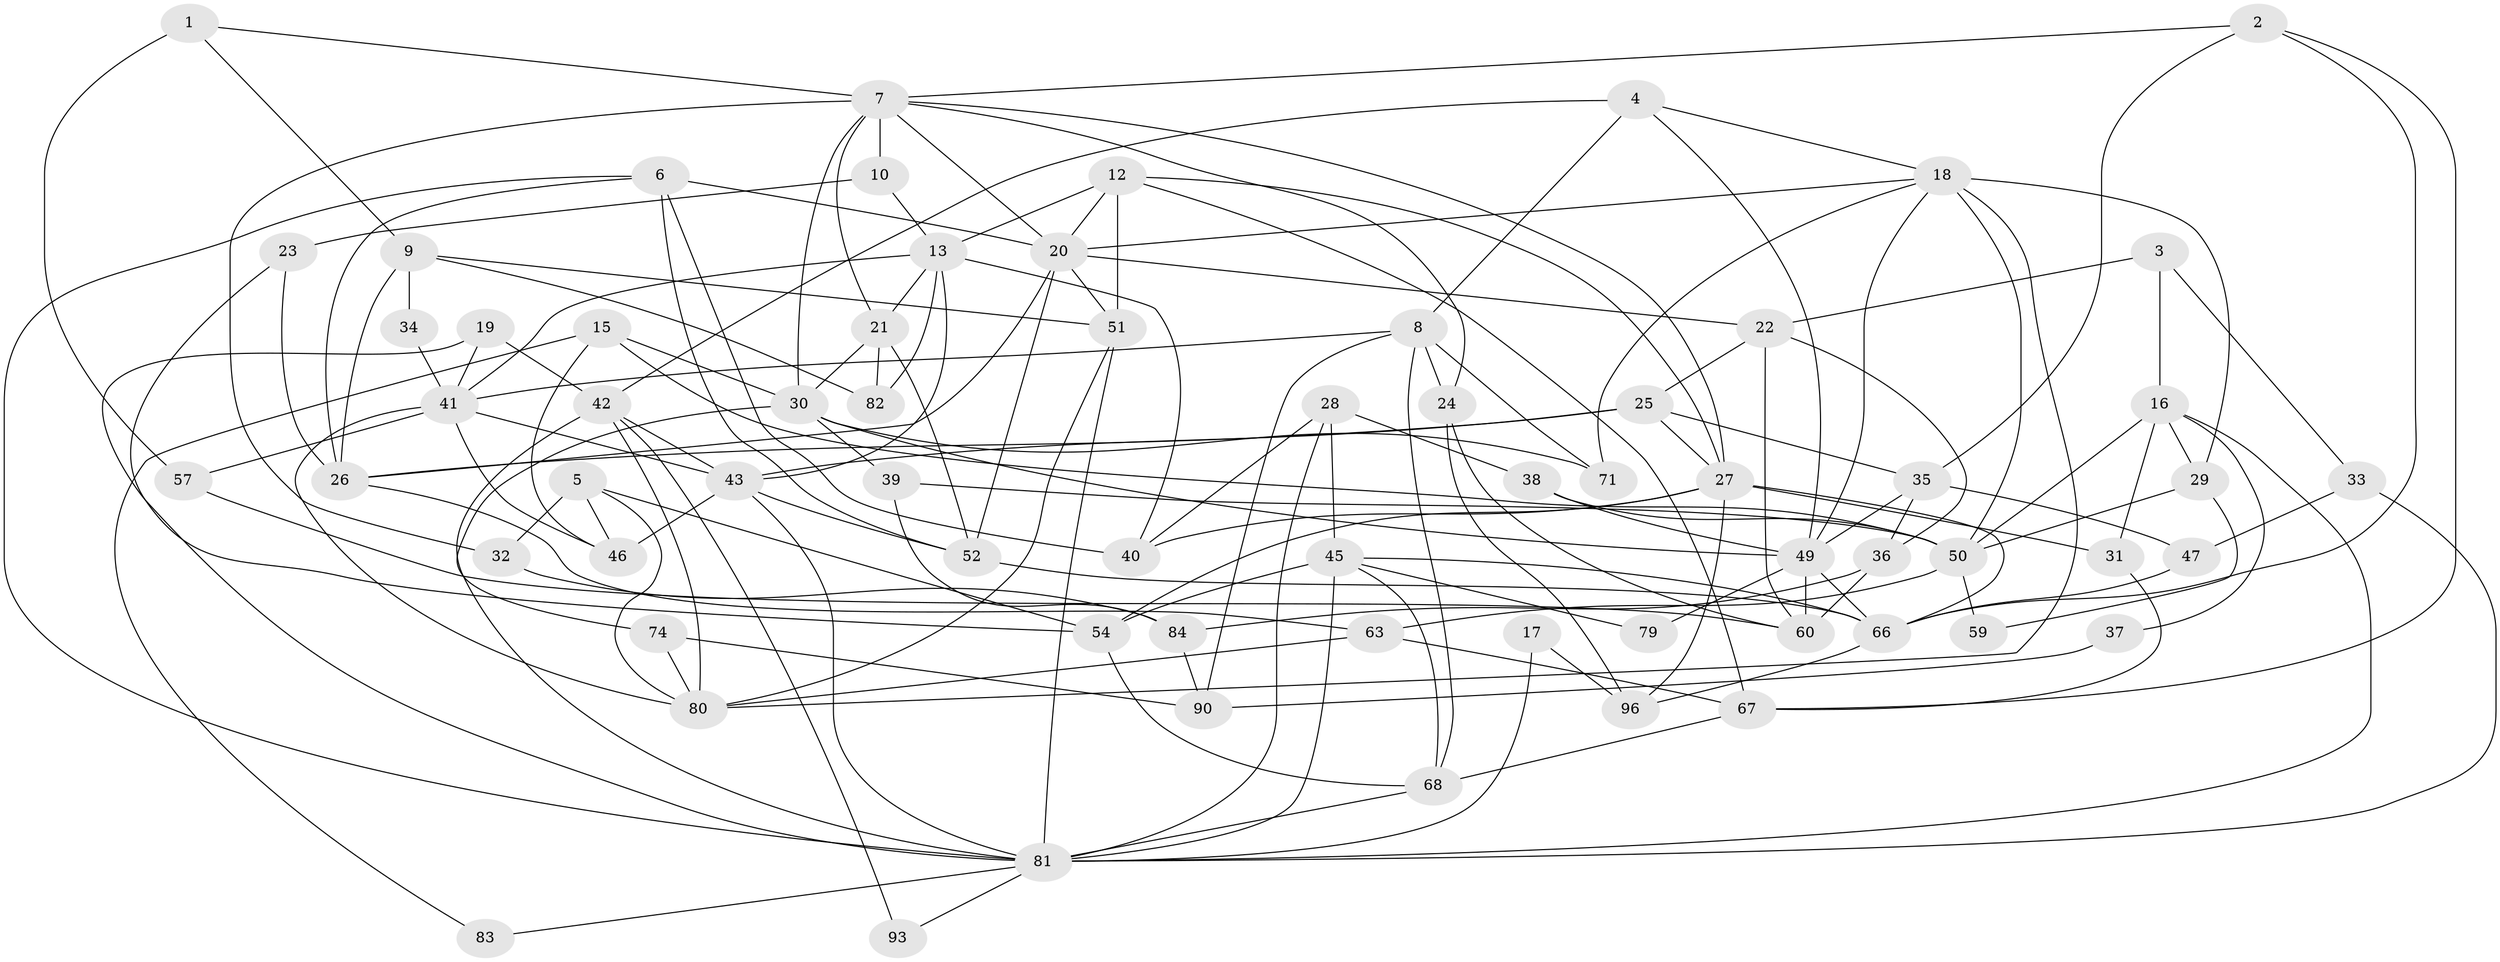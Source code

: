 // Generated by graph-tools (version 1.1) at 2025/52/02/27/25 19:52:01]
// undirected, 67 vertices, 157 edges
graph export_dot {
graph [start="1"]
  node [color=gray90,style=filled];
  1;
  2;
  3;
  4;
  5 [super="+48"];
  6;
  7 [super="+14"];
  8 [super="+64"];
  9 [super="+58"];
  10 [super="+11"];
  12;
  13;
  15;
  16 [super="+86"];
  17;
  18 [super="+44"];
  19;
  20 [super="+85"];
  21;
  22;
  23;
  24 [super="+53"];
  25 [super="+65"];
  26 [super="+62"];
  27 [super="+77"];
  28;
  29;
  30 [super="+55"];
  31;
  32;
  33;
  34;
  35;
  36;
  37;
  38 [super="+92"];
  39;
  40 [super="+94"];
  41 [super="+89"];
  42 [super="+75"];
  43 [super="+70"];
  45 [super="+76"];
  46;
  47 [super="+72"];
  49 [super="+88"];
  50 [super="+95"];
  51 [super="+56"];
  52 [super="+69"];
  54;
  57;
  59;
  60 [super="+61"];
  63;
  66 [super="+78"];
  67;
  68 [super="+73"];
  71;
  74;
  79;
  80 [super="+91"];
  81 [super="+87"];
  82;
  83;
  84;
  90;
  93;
  96;
  1 -- 57;
  1 -- 9;
  1 -- 7;
  2 -- 67;
  2 -- 35;
  2 -- 7;
  2 -- 66;
  3 -- 16;
  3 -- 22;
  3 -- 33;
  4 -- 8;
  4 -- 42;
  4 -- 18;
  4 -- 49;
  5 -- 46;
  5 -- 32;
  5 -- 80;
  5 -- 54;
  6 -- 81;
  6 -- 20;
  6 -- 40;
  6 -- 26;
  6 -- 52;
  7 -- 30;
  7 -- 21;
  7 -- 32;
  7 -- 24;
  7 -- 10;
  7 -- 27;
  7 -- 20;
  8 -- 90;
  8 -- 24;
  8 -- 41;
  8 -- 68;
  8 -- 71;
  9 -- 82;
  9 -- 26;
  9 -- 51;
  9 -- 34;
  10 -- 13;
  10 -- 23 [weight=2];
  12 -- 20;
  12 -- 27;
  12 -- 13;
  12 -- 51;
  12 -- 67;
  13 -- 21;
  13 -- 40;
  13 -- 41;
  13 -- 82;
  13 -- 43;
  15 -- 30;
  15 -- 46;
  15 -- 83;
  15 -- 50;
  16 -- 31;
  16 -- 50 [weight=2];
  16 -- 81;
  16 -- 37;
  16 -- 29;
  17 -- 96;
  17 -- 81;
  18 -- 29;
  18 -- 71;
  18 -- 50 [weight=2];
  18 -- 80;
  18 -- 49;
  18 -- 20;
  19 -- 42;
  19 -- 81;
  19 -- 41;
  20 -- 51;
  20 -- 26;
  20 -- 52;
  20 -- 22;
  21 -- 52;
  21 -- 30;
  21 -- 82;
  22 -- 36;
  22 -- 60;
  22 -- 25;
  23 -- 54;
  23 -- 26;
  24 -- 96;
  24 -- 60;
  25 -- 26;
  25 -- 35;
  25 -- 43;
  25 -- 27;
  26 -- 63;
  27 -- 96;
  27 -- 54;
  27 -- 40;
  27 -- 31;
  27 -- 66;
  28 -- 81;
  28 -- 38;
  28 -- 45;
  28 -- 40;
  29 -- 59;
  29 -- 50;
  30 -- 74;
  30 -- 71;
  30 -- 39;
  30 -- 49;
  31 -- 67;
  32 -- 84;
  33 -- 81;
  33 -- 47;
  34 -- 41;
  35 -- 49;
  35 -- 36;
  35 -- 47 [weight=2];
  36 -- 60;
  36 -- 84;
  37 -- 90;
  38 -- 50;
  38 -- 49;
  39 -- 84;
  39 -- 50;
  41 -- 46;
  41 -- 57;
  41 -- 43;
  41 -- 80;
  42 -- 43;
  42 -- 80;
  42 -- 81;
  42 -- 93;
  43 -- 52;
  43 -- 81;
  43 -- 46;
  45 -- 66;
  45 -- 54;
  45 -- 79;
  45 -- 81;
  45 -- 68;
  47 -- 66;
  49 -- 79;
  49 -- 66;
  49 -- 60;
  50 -- 63;
  50 -- 59;
  51 -- 81;
  51 -- 80;
  52 -- 66;
  54 -- 68;
  57 -- 60;
  63 -- 67;
  63 -- 80;
  66 -- 96;
  67 -- 68;
  68 -- 81;
  74 -- 80;
  74 -- 90;
  81 -- 83;
  81 -- 93;
  84 -- 90;
}
